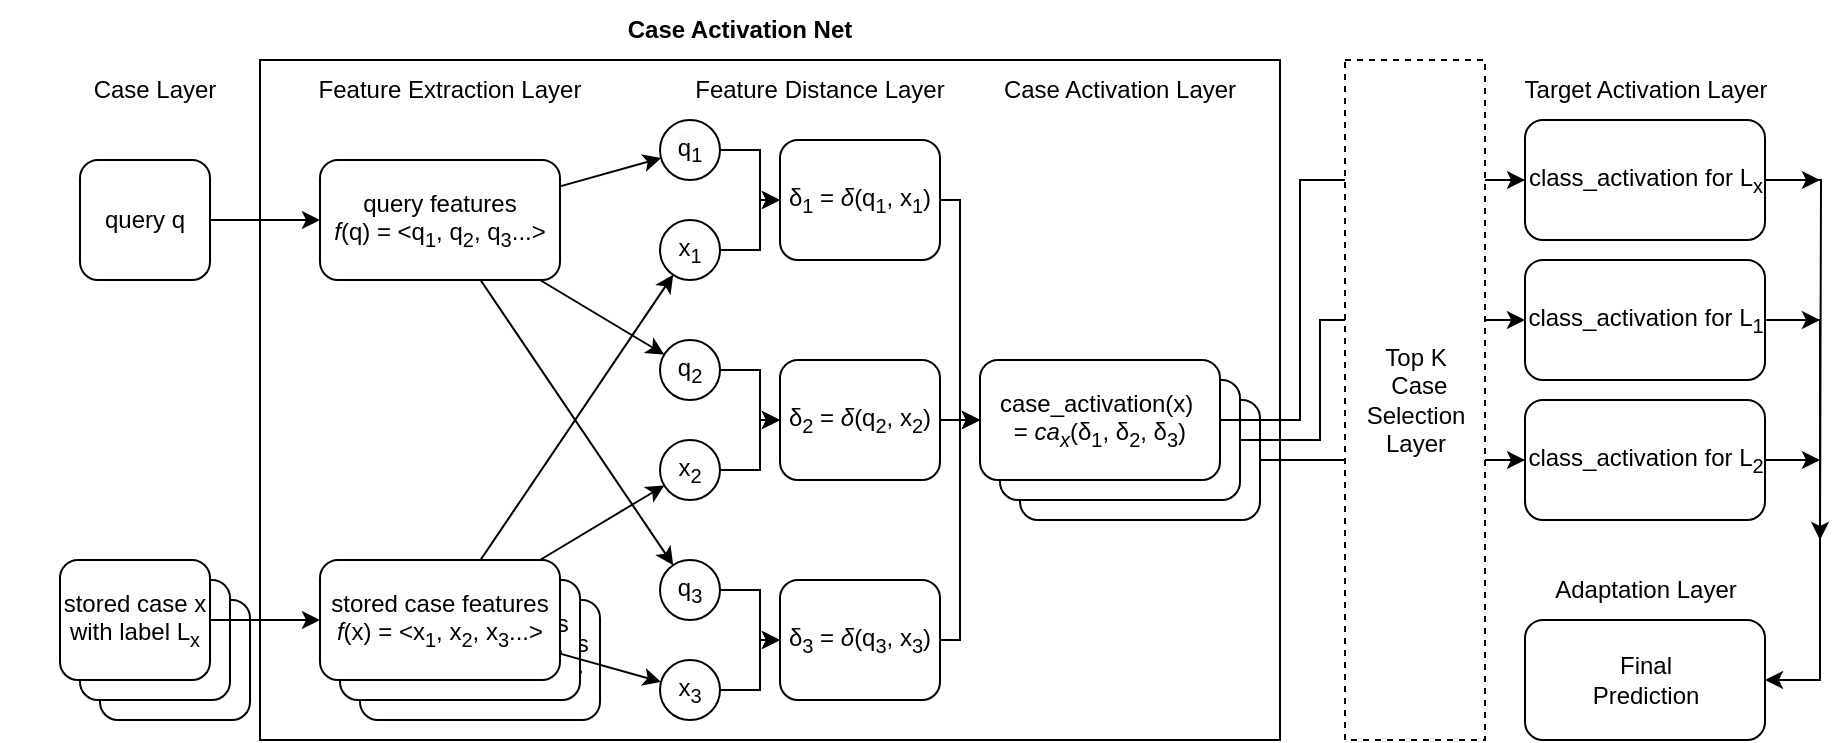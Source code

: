 <mxfile version="22.1.18" type="google">
  <diagram name="Page-1" id="ALGoOy-t-4N6e8zJ9GC1">
    <mxGraphModel grid="1" page="1" gridSize="10" guides="1" tooltips="1" connect="1" arrows="1" fold="1" pageScale="1" pageWidth="850" pageHeight="1100" background="none" math="0" shadow="0">
      <root>
        <mxCell id="0" />
        <mxCell id="1" parent="0" />
        <mxCell id="hvJr0E9T1f58pDgXwYr4-49" value="" style="rounded=0;whiteSpace=wrap;html=1;" vertex="1" parent="1">
          <mxGeometry x="240" y="80" width="510" height="340" as="geometry" />
        </mxCell>
        <mxCell id="HqlKug4sa9MfijPS0sLP-10" value="" style="edgeStyle=orthogonalEdgeStyle;rounded=0;orthogonalLoop=1;jettySize=auto;html=1;" edge="1" parent="1" source="-AishPMSq2VfBj_cgmpI-2" target="HqlKug4sa9MfijPS0sLP-9">
          <mxGeometry relative="1" as="geometry" />
        </mxCell>
        <mxCell id="-AishPMSq2VfBj_cgmpI-2" value="query q" style="rounded=1;whiteSpace=wrap;html=1;" vertex="1" parent="1">
          <mxGeometry x="150" y="130" width="65" height="60" as="geometry" />
        </mxCell>
        <mxCell id="hvJr0E9T1f58pDgXwYr4-35" style="edgeStyle=orthogonalEdgeStyle;rounded=0;orthogonalLoop=1;jettySize=auto;html=1;" edge="1" parent="1" source="hvJr0E9T1f58pDgXwYr4-13" target="hvJr0E9T1f58pDgXwYr4-32">
          <mxGeometry relative="1" as="geometry" />
        </mxCell>
        <mxCell id="hvJr0E9T1f58pDgXwYr4-13" value="&lt;span style=&quot;color: rgb(0, 0, 0); font-family: Helvetica; font-size: 12px; font-style: normal; font-variant-ligatures: normal; font-variant-caps: normal; font-weight: 400; letter-spacing: normal; orphans: 2; text-align: center; text-indent: 0px; text-transform: none; widows: 2; word-spacing: 0px; -webkit-text-stroke-width: 0px; background-color: rgb(251, 251, 251); text-decoration-thickness: initial; text-decoration-style: initial; text-decoration-color: initial; float: none; display: inline !important;&quot;&gt;q&lt;/span&gt;&lt;sub style=&quot;border-color: var(--border-color); color: rgb(0, 0, 0); font-family: Helvetica; font-style: normal; font-variant-ligatures: normal; font-variant-caps: normal; font-weight: 400; letter-spacing: normal; orphans: 2; text-align: center; text-indent: 0px; text-transform: none; widows: 2; word-spacing: 0px; -webkit-text-stroke-width: 0px; background-color: rgb(251, 251, 251); text-decoration-thickness: initial; text-decoration-style: initial; text-decoration-color: initial;&quot;&gt;1&lt;/sub&gt;" style="ellipse;whiteSpace=wrap;html=1;aspect=fixed;" vertex="1" parent="1">
          <mxGeometry x="440" y="110" width="30" height="30" as="geometry" />
        </mxCell>
        <mxCell id="hvJr0E9T1f58pDgXwYr4-37" style="edgeStyle=orthogonalEdgeStyle;rounded=0;orthogonalLoop=1;jettySize=auto;html=1;" edge="1" parent="1" source="hvJr0E9T1f58pDgXwYr4-14" target="hvJr0E9T1f58pDgXwYr4-33">
          <mxGeometry relative="1" as="geometry" />
        </mxCell>
        <mxCell id="hvJr0E9T1f58pDgXwYr4-14" value="q&lt;sub style=&quot;border-color: var(--border-color);&quot;&gt;2&lt;/sub&gt;" style="ellipse;whiteSpace=wrap;html=1;aspect=fixed;" vertex="1" parent="1">
          <mxGeometry x="440" y="220" width="30" height="30" as="geometry" />
        </mxCell>
        <mxCell id="hvJr0E9T1f58pDgXwYr4-39" style="edgeStyle=orthogonalEdgeStyle;rounded=0;orthogonalLoop=1;jettySize=auto;html=1;" edge="1" parent="1" source="hvJr0E9T1f58pDgXwYr4-16" target="hvJr0E9T1f58pDgXwYr4-34">
          <mxGeometry relative="1" as="geometry" />
        </mxCell>
        <mxCell id="hvJr0E9T1f58pDgXwYr4-16" value="q&lt;sub style=&quot;border-color: var(--border-color);&quot;&gt;3&lt;/sub&gt;" style="ellipse;whiteSpace=wrap;html=1;aspect=fixed;" vertex="1" parent="1">
          <mxGeometry x="440" y="330" width="30" height="30" as="geometry" />
        </mxCell>
        <mxCell id="hvJr0E9T1f58pDgXwYr4-36" style="edgeStyle=orthogonalEdgeStyle;rounded=0;orthogonalLoop=1;jettySize=auto;html=1;" edge="1" parent="1" source="hvJr0E9T1f58pDgXwYr4-17" target="hvJr0E9T1f58pDgXwYr4-32">
          <mxGeometry relative="1" as="geometry" />
        </mxCell>
        <mxCell id="hvJr0E9T1f58pDgXwYr4-17" value="x&lt;sub style=&quot;border-color: var(--border-color);&quot;&gt;1&lt;/sub&gt;" style="ellipse;whiteSpace=wrap;html=1;aspect=fixed;" vertex="1" parent="1">
          <mxGeometry x="440" y="160" width="30" height="30" as="geometry" />
        </mxCell>
        <mxCell id="hvJr0E9T1f58pDgXwYr4-38" style="edgeStyle=orthogonalEdgeStyle;rounded=0;orthogonalLoop=1;jettySize=auto;html=1;" edge="1" parent="1" source="hvJr0E9T1f58pDgXwYr4-18" target="hvJr0E9T1f58pDgXwYr4-33">
          <mxGeometry relative="1" as="geometry" />
        </mxCell>
        <mxCell id="hvJr0E9T1f58pDgXwYr4-18" value="x&lt;sub style=&quot;border-color: var(--border-color);&quot;&gt;2&lt;/sub&gt;" style="ellipse;whiteSpace=wrap;html=1;aspect=fixed;" vertex="1" parent="1">
          <mxGeometry x="440" y="270" width="30" height="30" as="geometry" />
        </mxCell>
        <mxCell id="hvJr0E9T1f58pDgXwYr4-40" style="edgeStyle=orthogonalEdgeStyle;rounded=0;orthogonalLoop=1;jettySize=auto;html=1;" edge="1" parent="1" source="hvJr0E9T1f58pDgXwYr4-19" target="hvJr0E9T1f58pDgXwYr4-34">
          <mxGeometry relative="1" as="geometry" />
        </mxCell>
        <mxCell id="hvJr0E9T1f58pDgXwYr4-19" value="x&lt;sub style=&quot;border-color: var(--border-color);&quot;&gt;3&lt;/sub&gt;" style="ellipse;whiteSpace=wrap;html=1;aspect=fixed;" vertex="1" parent="1">
          <mxGeometry x="440" y="380" width="30" height="30" as="geometry" />
        </mxCell>
        <mxCell id="hvJr0E9T1f58pDgXwYr4-43" style="edgeStyle=orthogonalEdgeStyle;rounded=0;orthogonalLoop=1;jettySize=auto;html=1;entryX=0;entryY=0.5;entryDx=0;entryDy=0;" edge="1" parent="1" source="hvJr0E9T1f58pDgXwYr4-32" target="hvJr0E9T1f58pDgXwYr4-41">
          <mxGeometry relative="1" as="geometry">
            <Array as="points">
              <mxPoint x="590" y="150" />
              <mxPoint x="590" y="260" />
            </Array>
          </mxGeometry>
        </mxCell>
        <mxCell id="hvJr0E9T1f58pDgXwYr4-32" value="δ&lt;sub&gt;1&lt;/sub&gt; = &lt;i&gt;δ&lt;/i&gt;(q&lt;sub style=&quot;border-color: var(--border-color);&quot;&gt;1&lt;/sub&gt;, x&lt;sub style=&quot;border-color: var(--border-color);&quot;&gt;1&lt;/sub&gt;)" style="rounded=1;whiteSpace=wrap;html=1;" vertex="1" parent="1">
          <mxGeometry x="500" y="120" width="80" height="60" as="geometry" />
        </mxCell>
        <mxCell id="hvJr0E9T1f58pDgXwYr4-44" value="" style="edgeStyle=orthogonalEdgeStyle;rounded=0;orthogonalLoop=1;jettySize=auto;html=1;" edge="1" parent="1" source="hvJr0E9T1f58pDgXwYr4-33" target="hvJr0E9T1f58pDgXwYr4-41">
          <mxGeometry relative="1" as="geometry" />
        </mxCell>
        <mxCell id="hvJr0E9T1f58pDgXwYr4-33" value="δ&lt;sub&gt;2&lt;/sub&gt; = &lt;i&gt;δ&lt;/i&gt;(q&lt;sub style=&quot;border-color: var(--border-color);&quot;&gt;2&lt;/sub&gt;, x&lt;sub style=&quot;border-color: var(--border-color);&quot;&gt;2&lt;/sub&gt;)" style="rounded=1;whiteSpace=wrap;html=1;" vertex="1" parent="1">
          <mxGeometry x="500" y="230" width="80" height="60" as="geometry" />
        </mxCell>
        <mxCell id="hvJr0E9T1f58pDgXwYr4-45" style="edgeStyle=orthogonalEdgeStyle;rounded=0;orthogonalLoop=1;jettySize=auto;html=1;entryX=0;entryY=0.5;entryDx=0;entryDy=0;" edge="1" parent="1" source="hvJr0E9T1f58pDgXwYr4-34" target="hvJr0E9T1f58pDgXwYr4-41">
          <mxGeometry relative="1" as="geometry">
            <Array as="points">
              <mxPoint x="590" y="370" />
              <mxPoint x="590" y="260" />
            </Array>
          </mxGeometry>
        </mxCell>
        <mxCell id="hvJr0E9T1f58pDgXwYr4-34" value="δ&lt;sub&gt;3&lt;/sub&gt; = &lt;i&gt;δ&lt;/i&gt;(q&lt;sub style=&quot;border-color: var(--border-color);&quot;&gt;3&lt;/sub&gt;, x&lt;sub style=&quot;border-color: var(--border-color);&quot;&gt;3&lt;/sub&gt;)" style="rounded=1;whiteSpace=wrap;html=1;" vertex="1" parent="1">
          <mxGeometry x="500" y="340" width="80" height="60" as="geometry" />
        </mxCell>
        <mxCell id="P9KH7d71IK4jbOxaI6LG-2" style="edgeStyle=orthogonalEdgeStyle;rounded=0;orthogonalLoop=1;jettySize=auto;html=1;" edge="1" parent="1" source="hvJr0E9T1f58pDgXwYr4-48">
          <mxGeometry relative="1" as="geometry">
            <mxPoint x="1020" y="320" as="targetPoint" />
          </mxGeometry>
        </mxCell>
        <mxCell id="P9KH7d71IK4jbOxaI6LG-5" style="edgeStyle=orthogonalEdgeStyle;rounded=0;orthogonalLoop=1;jettySize=auto;html=1;" edge="1" parent="1" source="hvJr0E9T1f58pDgXwYr4-48">
          <mxGeometry relative="1" as="geometry">
            <mxPoint x="1020" y="140" as="targetPoint" />
          </mxGeometry>
        </mxCell>
        <mxCell id="hvJr0E9T1f58pDgXwYr4-48" value="class_activation for L&lt;sub&gt;x&lt;/sub&gt;" style="rounded=1;whiteSpace=wrap;html=1;" vertex="1" parent="1">
          <mxGeometry x="872.5" y="110" width="120" height="60" as="geometry" />
        </mxCell>
        <mxCell id="hvJr0E9T1f58pDgXwYr4-50" value="Feature Distance Layer" style="text;html=1;strokeColor=none;fillColor=none;align=center;verticalAlign=middle;whiteSpace=wrap;rounded=0;" vertex="1" parent="1">
          <mxGeometry x="425" y="80" width="190" height="30" as="geometry" />
        </mxCell>
        <mxCell id="hvJr0E9T1f58pDgXwYr4-51" value="Feature Extraction Layer" style="text;html=1;strokeColor=none;fillColor=none;align=center;verticalAlign=middle;whiteSpace=wrap;rounded=0;" vertex="1" parent="1">
          <mxGeometry x="240" y="80" width="190" height="30" as="geometry" />
        </mxCell>
        <mxCell id="hvJr0E9T1f58pDgXwYr4-52" value="Case Activation Layer" style="text;html=1;strokeColor=none;fillColor=none;align=center;verticalAlign=middle;whiteSpace=wrap;rounded=0;" vertex="1" parent="1">
          <mxGeometry x="575" y="80" width="190" height="30" as="geometry" />
        </mxCell>
        <mxCell id="hvJr0E9T1f58pDgXwYr4-53" value="&lt;b&gt;Case Activation Net&lt;/b&gt;" style="text;html=1;strokeColor=none;fillColor=none;align=center;verticalAlign=middle;whiteSpace=wrap;rounded=0;" vertex="1" parent="1">
          <mxGeometry x="410" y="50" width="140" height="30" as="geometry" />
        </mxCell>
        <mxCell id="ihAizcCOjTsGtRIQ6vp6-16" value="" style="edgeStyle=orthogonalEdgeStyle;rounded=0;orthogonalLoop=1;jettySize=auto;html=1;entryX=1;entryY=0.5;entryDx=0;entryDy=0;" edge="1" parent="1" source="hvJr0E9T1f58pDgXwYr4-74" target="ihAizcCOjTsGtRIQ6vp6-14">
          <mxGeometry relative="1" as="geometry">
            <Array as="points">
              <mxPoint x="1020" y="210" />
              <mxPoint x="1020" y="390" />
            </Array>
          </mxGeometry>
        </mxCell>
        <mxCell id="P9KH7d71IK4jbOxaI6LG-4" style="edgeStyle=orthogonalEdgeStyle;rounded=0;orthogonalLoop=1;jettySize=auto;html=1;" edge="1" parent="1" source="hvJr0E9T1f58pDgXwYr4-74">
          <mxGeometry relative="1" as="geometry">
            <mxPoint x="1020" y="210" as="targetPoint" />
          </mxGeometry>
        </mxCell>
        <mxCell id="hvJr0E9T1f58pDgXwYr4-74" value="class_activation for L&lt;sub&gt;1&lt;/sub&gt;" style="rounded=1;whiteSpace=wrap;html=1;" vertex="1" parent="1">
          <mxGeometry x="872.5" y="180" width="120" height="60" as="geometry" />
        </mxCell>
        <mxCell id="P9KH7d71IK4jbOxaI6LG-3" style="edgeStyle=orthogonalEdgeStyle;rounded=0;orthogonalLoop=1;jettySize=auto;html=1;" edge="1" parent="1" source="hvJr0E9T1f58pDgXwYr4-75">
          <mxGeometry relative="1" as="geometry">
            <mxPoint x="1020" y="280" as="targetPoint" />
          </mxGeometry>
        </mxCell>
        <mxCell id="hvJr0E9T1f58pDgXwYr4-75" value="class_activation for L&lt;sub&gt;2&lt;/sub&gt;" style="rounded=1;whiteSpace=wrap;html=1;" vertex="1" parent="1">
          <mxGeometry x="872.5" y="250" width="120" height="60" as="geometry" />
        </mxCell>
        <mxCell id="hvJr0E9T1f58pDgXwYr4-76" value="Case Layer" style="text;html=1;strokeColor=none;fillColor=none;align=center;verticalAlign=middle;whiteSpace=wrap;rounded=0;" vertex="1" parent="1">
          <mxGeometry x="110" y="80" width="155" height="30" as="geometry" />
        </mxCell>
        <mxCell id="hvJr0E9T1f58pDgXwYr4-77" value="Target Activation Layer" style="text;html=1;strokeColor=none;fillColor=none;align=center;verticalAlign=middle;whiteSpace=wrap;rounded=0;" vertex="1" parent="1">
          <mxGeometry x="837.5" y="80" width="190" height="30" as="geometry" />
        </mxCell>
        <mxCell id="HqlKug4sa9MfijPS0sLP-9" value="query features&lt;br&gt;&lt;i&gt;f&lt;/i&gt;(q) = &amp;lt;q&lt;sub&gt;1&lt;/sub&gt;, q&lt;sub&gt;2&lt;/sub&gt;, q&lt;sub&gt;3&lt;/sub&gt;...&amp;gt;" style="rounded=1;whiteSpace=wrap;html=1;" vertex="1" parent="1">
          <mxGeometry x="270" y="130" width="120" height="60" as="geometry" />
        </mxCell>
        <mxCell id="ihAizcCOjTsGtRIQ6vp6-6" value="" style="rounded=1;whiteSpace=wrap;html=1;" vertex="1" parent="1">
          <mxGeometry x="160" y="350" width="75" height="60" as="geometry" />
        </mxCell>
        <mxCell id="ihAizcCOjTsGtRIQ6vp6-5" value="" style="rounded=1;whiteSpace=wrap;html=1;" vertex="1" parent="1">
          <mxGeometry x="150" y="340" width="75" height="60" as="geometry" />
        </mxCell>
        <mxCell id="HqlKug4sa9MfijPS0sLP-2" value="stored case x&lt;br&gt;with label L&lt;sub&gt;x&lt;/sub&gt;" style="rounded=1;whiteSpace=wrap;html=1;" vertex="1" parent="1">
          <mxGeometry x="140" y="330" width="75" height="60" as="geometry" />
        </mxCell>
        <mxCell id="hvJr0E9T1f58pDgXwYr4-8" style="edgeStyle=orthogonalEdgeStyle;rounded=0;orthogonalLoop=1;jettySize=auto;html=1;exitX=1;exitY=0.5;exitDx=0;exitDy=0;entryX=0;entryY=0.5;entryDx=0;entryDy=0;" edge="1" parent="1" source="HqlKug4sa9MfijPS0sLP-2" target="hvJr0E9T1f58pDgXwYr4-5">
          <mxGeometry relative="1" as="geometry" />
        </mxCell>
        <mxCell id="hvJr0E9T1f58pDgXwYr4-23" style="rounded=0;orthogonalLoop=1;jettySize=auto;html=1;" edge="1" parent="1" source="HqlKug4sa9MfijPS0sLP-9" target="hvJr0E9T1f58pDgXwYr4-13">
          <mxGeometry relative="1" as="geometry" />
        </mxCell>
        <mxCell id="hvJr0E9T1f58pDgXwYr4-24" style="rounded=0;orthogonalLoop=1;jettySize=auto;html=1;" edge="1" parent="1" source="HqlKug4sa9MfijPS0sLP-9" target="hvJr0E9T1f58pDgXwYr4-14">
          <mxGeometry relative="1" as="geometry" />
        </mxCell>
        <mxCell id="hvJr0E9T1f58pDgXwYr4-25" style="rounded=0;orthogonalLoop=1;jettySize=auto;html=1;" edge="1" parent="1" source="HqlKug4sa9MfijPS0sLP-9" target="hvJr0E9T1f58pDgXwYr4-16">
          <mxGeometry relative="1" as="geometry" />
        </mxCell>
        <mxCell id="ihAizcCOjTsGtRIQ6vp6-8" value="stored case features&lt;br&gt;&lt;i&gt;f&lt;/i&gt;(x) = &amp;lt;x&lt;sub&gt;1&lt;/sub&gt;, x&lt;sub&gt;2&lt;/sub&gt;, x&lt;sub&gt;3&lt;/sub&gt;...&amp;gt;" style="rounded=1;whiteSpace=wrap;html=1;" vertex="1" parent="1">
          <mxGeometry x="290" y="350" width="120" height="60" as="geometry" />
        </mxCell>
        <mxCell id="ihAizcCOjTsGtRIQ6vp6-7" value="stored case features&lt;br&gt;&lt;i&gt;f&lt;/i&gt;(x) = &amp;lt;x&lt;sub&gt;1&lt;/sub&gt;, x&lt;sub&gt;2&lt;/sub&gt;, x&lt;sub&gt;3&lt;/sub&gt;...&amp;gt;" style="rounded=1;whiteSpace=wrap;html=1;" vertex="1" parent="1">
          <mxGeometry x="280" y="340" width="120" height="60" as="geometry" />
        </mxCell>
        <mxCell id="hvJr0E9T1f58pDgXwYr4-5" value="stored case features&lt;br&gt;&lt;i&gt;f&lt;/i&gt;(x) = &amp;lt;x&lt;sub&gt;1&lt;/sub&gt;, x&lt;sub&gt;2&lt;/sub&gt;, x&lt;sub&gt;3&lt;/sub&gt;...&amp;gt;" style="rounded=1;whiteSpace=wrap;html=1;" vertex="1" parent="1">
          <mxGeometry x="270" y="330" width="120" height="60" as="geometry" />
        </mxCell>
        <mxCell id="hvJr0E9T1f58pDgXwYr4-26" style="rounded=0;orthogonalLoop=1;jettySize=auto;html=1;" edge="1" parent="1" source="hvJr0E9T1f58pDgXwYr4-5" target="hvJr0E9T1f58pDgXwYr4-17">
          <mxGeometry relative="1" as="geometry" />
        </mxCell>
        <mxCell id="hvJr0E9T1f58pDgXwYr4-27" style="rounded=0;orthogonalLoop=1;jettySize=auto;html=1;" edge="1" parent="1" source="hvJr0E9T1f58pDgXwYr4-5" target="hvJr0E9T1f58pDgXwYr4-18">
          <mxGeometry relative="1" as="geometry" />
        </mxCell>
        <mxCell id="hvJr0E9T1f58pDgXwYr4-28" style="rounded=0;orthogonalLoop=1;jettySize=auto;html=1;" edge="1" parent="1" source="hvJr0E9T1f58pDgXwYr4-5" target="hvJr0E9T1f58pDgXwYr4-19">
          <mxGeometry relative="1" as="geometry" />
        </mxCell>
        <mxCell id="ihAizcCOjTsGtRIQ6vp6-13" style="edgeStyle=orthogonalEdgeStyle;rounded=0;orthogonalLoop=1;jettySize=auto;html=1;entryX=0;entryY=0.5;entryDx=0;entryDy=0;" edge="1" parent="1" source="ihAizcCOjTsGtRIQ6vp6-10" target="hvJr0E9T1f58pDgXwYr4-75">
          <mxGeometry relative="1" as="geometry">
            <Array as="points">
              <mxPoint x="820" y="280" />
              <mxPoint x="820" y="280" />
            </Array>
          </mxGeometry>
        </mxCell>
        <mxCell id="ihAizcCOjTsGtRIQ6vp6-10" value="case_activation(x)&amp;nbsp;&lt;br&gt;=&amp;nbsp;&lt;i&gt;ca&lt;sub&gt;x&lt;/sub&gt;&lt;/i&gt;(δ&lt;sub&gt;1&lt;/sub&gt;, δ&lt;sub&gt;2&lt;/sub&gt;, δ&lt;sub&gt;3&lt;/sub&gt;)" style="rounded=1;whiteSpace=wrap;html=1;" vertex="1" parent="1">
          <mxGeometry x="620" y="250" width="120" height="60" as="geometry" />
        </mxCell>
        <mxCell id="ihAizcCOjTsGtRIQ6vp6-12" style="edgeStyle=orthogonalEdgeStyle;rounded=0;orthogonalLoop=1;jettySize=auto;html=1;entryX=0;entryY=0.5;entryDx=0;entryDy=0;" edge="1" parent="1" source="ihAizcCOjTsGtRIQ6vp6-9" target="hvJr0E9T1f58pDgXwYr4-74">
          <mxGeometry relative="1" as="geometry">
            <Array as="points">
              <mxPoint x="770" y="270" />
              <mxPoint x="770" y="210" />
            </Array>
          </mxGeometry>
        </mxCell>
        <mxCell id="ihAizcCOjTsGtRIQ6vp6-9" value="case_activation(x)&amp;nbsp;&lt;br&gt;=&amp;nbsp;&lt;i&gt;ca&lt;sub&gt;x&lt;/sub&gt;&lt;/i&gt;(δ&lt;sub&gt;1&lt;/sub&gt;, δ&lt;sub&gt;2&lt;/sub&gt;, δ&lt;sub&gt;3&lt;/sub&gt;)" style="rounded=1;whiteSpace=wrap;html=1;" vertex="1" parent="1">
          <mxGeometry x="610" y="240" width="120" height="60" as="geometry" />
        </mxCell>
        <mxCell id="hvJr0E9T1f58pDgXwYr4-41" value="case_activation(x)&amp;nbsp;&lt;br&gt;=&amp;nbsp;&lt;i&gt;ca&lt;sub&gt;x&lt;/sub&gt;&lt;/i&gt;(δ&lt;sub&gt;1&lt;/sub&gt;, δ&lt;sub&gt;2&lt;/sub&gt;, δ&lt;sub&gt;3&lt;/sub&gt;)" style="rounded=1;whiteSpace=wrap;html=1;" vertex="1" parent="1">
          <mxGeometry x="600" y="230" width="120" height="60" as="geometry" />
        </mxCell>
        <mxCell id="hvJr0E9T1f58pDgXwYr4-47" value="" style="edgeStyle=orthogonalEdgeStyle;rounded=0;orthogonalLoop=1;jettySize=auto;html=1;" edge="1" parent="1" source="hvJr0E9T1f58pDgXwYr4-41" target="hvJr0E9T1f58pDgXwYr4-48">
          <mxGeometry relative="1" as="geometry">
            <mxPoint x="850" y="260" as="targetPoint" />
            <Array as="points">
              <mxPoint x="760" y="260" />
              <mxPoint x="760" y="140" />
            </Array>
          </mxGeometry>
        </mxCell>
        <mxCell id="hvJr0E9T1f58pDgXwYr4-58" value="Top K&lt;br&gt;&amp;nbsp;Case Selection Layer" style="rounded=0;whiteSpace=wrap;html=1;dashed=1;" vertex="1" parent="1">
          <mxGeometry x="782.5" y="80" width="70" height="340" as="geometry" />
        </mxCell>
        <mxCell id="ihAizcCOjTsGtRIQ6vp6-14" value="&lt;div&gt;Final&lt;/div&gt;Prediction" style="rounded=1;whiteSpace=wrap;html=1;" vertex="1" parent="1">
          <mxGeometry x="872.5" y="360" width="120" height="60" as="geometry" />
        </mxCell>
        <mxCell id="ihAizcCOjTsGtRIQ6vp6-22" value="Adaptation Layer" style="text;html=1;strokeColor=none;fillColor=none;align=center;verticalAlign=middle;whiteSpace=wrap;rounded=0;" vertex="1" parent="1">
          <mxGeometry x="837.5" y="330" width="190" height="30" as="geometry" />
        </mxCell>
      </root>
    </mxGraphModel>
  </diagram>
</mxfile>

